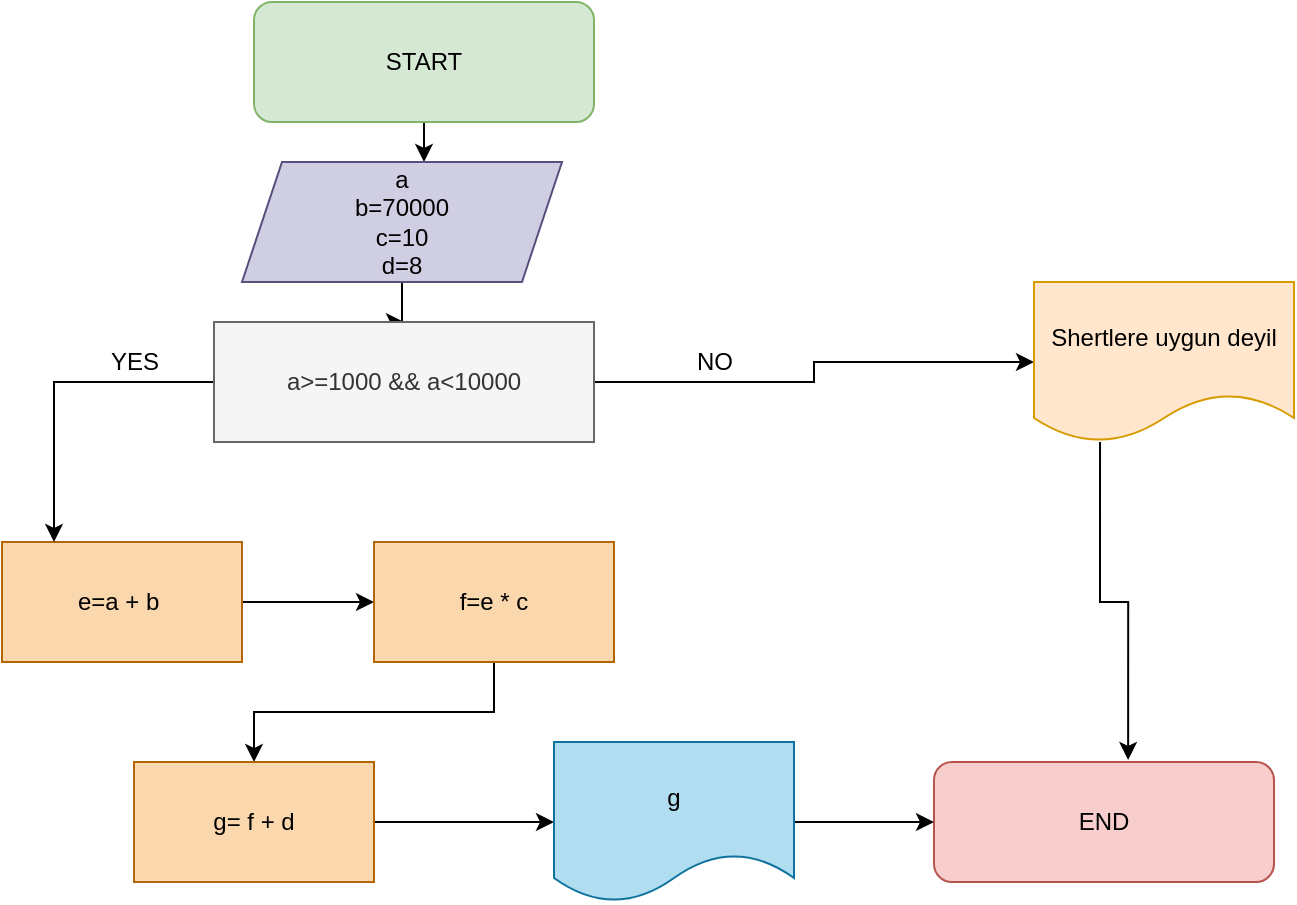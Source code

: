 <mxfile version="16.5.2" type="device"><diagram id="Ow7luJ1ErWUavgH1A55-" name="Page-1"><mxGraphModel dx="868" dy="482" grid="1" gridSize="10" guides="1" tooltips="1" connect="1" arrows="1" fold="1" page="1" pageScale="1" pageWidth="827" pageHeight="1169" math="0" shadow="0"><root><mxCell id="0"/><mxCell id="1" parent="0"/><mxCell id="OuhNGRrwAqETg0K6olvA-3" value="" style="edgeStyle=orthogonalEdgeStyle;rounded=0;orthogonalLoop=1;jettySize=auto;html=1;" parent="1" source="3WkBDAWI7EUTitU3k3tA-1" target="OuhNGRrwAqETg0K6olvA-2" edge="1"><mxGeometry relative="1" as="geometry"><Array as="points"><mxPoint x="345" y="80"/><mxPoint x="345" y="80"/></Array></mxGeometry></mxCell><mxCell id="3WkBDAWI7EUTitU3k3tA-1" value="START" style="rounded=1;whiteSpace=wrap;html=1;fillColor=#d5e8d4;strokeColor=#82b366;" parent="1" vertex="1"><mxGeometry x="260" y="10" width="170" height="60" as="geometry"/></mxCell><mxCell id="OuhNGRrwAqETg0K6olvA-1" value="END" style="rounded=1;whiteSpace=wrap;html=1;fillColor=#f8cecc;strokeColor=#b85450;" parent="1" vertex="1"><mxGeometry x="600" y="390" width="170" height="60" as="geometry"/></mxCell><mxCell id="l0ecw6ndkUm-XSLogbFA-2" value="" style="edgeStyle=orthogonalEdgeStyle;rounded=0;orthogonalLoop=1;jettySize=auto;html=1;" parent="1" source="OuhNGRrwAqETg0K6olvA-2" target="l0ecw6ndkUm-XSLogbFA-1" edge="1"><mxGeometry relative="1" as="geometry"/></mxCell><mxCell id="OuhNGRrwAqETg0K6olvA-2" value="a&lt;br&gt;b=70000&lt;br&gt;c=10&lt;br&gt;d=8" style="shape=parallelogram;perimeter=parallelogramPerimeter;whiteSpace=wrap;html=1;fixedSize=1;fillColor=#d0cee2;strokeColor=#56517e;" parent="1" vertex="1"><mxGeometry x="254" y="90" width="160" height="60" as="geometry"/></mxCell><mxCell id="OuhNGRrwAqETg0K6olvA-7" value="" style="edgeStyle=orthogonalEdgeStyle;rounded=0;orthogonalLoop=1;jettySize=auto;html=1;" parent="1" source="OuhNGRrwAqETg0K6olvA-4" target="OuhNGRrwAqETg0K6olvA-6" edge="1"><mxGeometry relative="1" as="geometry"/></mxCell><mxCell id="OuhNGRrwAqETg0K6olvA-4" value="e=a + b&amp;nbsp;" style="whiteSpace=wrap;html=1;fillColor=#fad7ac;strokeColor=#b46504;" parent="1" vertex="1"><mxGeometry x="134" y="280" width="120" height="60" as="geometry"/></mxCell><mxCell id="OuhNGRrwAqETg0K6olvA-9" value="" style="edgeStyle=orthogonalEdgeStyle;rounded=0;orthogonalLoop=1;jettySize=auto;html=1;" parent="1" source="OuhNGRrwAqETg0K6olvA-6" target="OuhNGRrwAqETg0K6olvA-8" edge="1"><mxGeometry relative="1" as="geometry"/></mxCell><mxCell id="OuhNGRrwAqETg0K6olvA-6" value="f=e * c" style="whiteSpace=wrap;html=1;fillColor=#fad7ac;strokeColor=#b46504;" parent="1" vertex="1"><mxGeometry x="320" y="280" width="120" height="60" as="geometry"/></mxCell><mxCell id="OuhNGRrwAqETg0K6olvA-11" value="" style="edgeStyle=orthogonalEdgeStyle;rounded=0;orthogonalLoop=1;jettySize=auto;html=1;" parent="1" source="OuhNGRrwAqETg0K6olvA-8" target="OuhNGRrwAqETg0K6olvA-10" edge="1"><mxGeometry relative="1" as="geometry"/></mxCell><mxCell id="OuhNGRrwAqETg0K6olvA-8" value="g= f + d" style="whiteSpace=wrap;html=1;fillColor=#fad7ac;strokeColor=#b46504;" parent="1" vertex="1"><mxGeometry x="200" y="390" width="120" height="60" as="geometry"/></mxCell><mxCell id="OuhNGRrwAqETg0K6olvA-12" style="edgeStyle=orthogonalEdgeStyle;rounded=0;orthogonalLoop=1;jettySize=auto;html=1;" parent="1" source="OuhNGRrwAqETg0K6olvA-10" target="OuhNGRrwAqETg0K6olvA-1" edge="1"><mxGeometry relative="1" as="geometry"/></mxCell><mxCell id="OuhNGRrwAqETg0K6olvA-10" value="g" style="shape=document;whiteSpace=wrap;html=1;boundedLbl=1;fillColor=#b1ddf0;strokeColor=#10739e;" parent="1" vertex="1"><mxGeometry x="410" y="380" width="120" height="80" as="geometry"/></mxCell><mxCell id="l0ecw6ndkUm-XSLogbFA-3" style="edgeStyle=orthogonalEdgeStyle;rounded=0;orthogonalLoop=1;jettySize=auto;html=1;" parent="1" source="l0ecw6ndkUm-XSLogbFA-1" target="OuhNGRrwAqETg0K6olvA-4" edge="1"><mxGeometry relative="1" as="geometry"><mxPoint x="180" y="270" as="targetPoint"/><Array as="points"><mxPoint x="160" y="200"/></Array></mxGeometry></mxCell><mxCell id="l0ecw6ndkUm-XSLogbFA-6" style="edgeStyle=orthogonalEdgeStyle;rounded=0;orthogonalLoop=1;jettySize=auto;html=1;entryX=0;entryY=0.5;entryDx=0;entryDy=0;" parent="1" source="l0ecw6ndkUm-XSLogbFA-1" target="l0ecw6ndkUm-XSLogbFA-5" edge="1"><mxGeometry relative="1" as="geometry"/></mxCell><mxCell id="l0ecw6ndkUm-XSLogbFA-1" value="a&amp;gt;=1000 &amp;amp;&amp;amp; a&amp;lt;10000" style="rounded=0;whiteSpace=wrap;html=1;fillColor=#f5f5f5;strokeColor=#666666;fontColor=#333333;" parent="1" vertex="1"><mxGeometry x="240" y="170" width="190" height="60" as="geometry"/></mxCell><mxCell id="l0ecw6ndkUm-XSLogbFA-4" value="YES" style="text;html=1;align=center;verticalAlign=middle;resizable=0;points=[];autosize=1;strokeColor=none;fillColor=none;" parent="1" vertex="1"><mxGeometry x="180" y="180" width="40" height="20" as="geometry"/></mxCell><mxCell id="l0ecw6ndkUm-XSLogbFA-9" style="edgeStyle=orthogonalEdgeStyle;rounded=0;orthogonalLoop=1;jettySize=auto;html=1;entryX=0.571;entryY=-0.017;entryDx=0;entryDy=0;entryPerimeter=0;exitX=0.254;exitY=1;exitDx=0;exitDy=0;exitPerimeter=0;" parent="1" source="l0ecw6ndkUm-XSLogbFA-5" target="OuhNGRrwAqETg0K6olvA-1" edge="1"><mxGeometry relative="1" as="geometry"/></mxCell><mxCell id="l0ecw6ndkUm-XSLogbFA-5" value="Shertlere uygun deyil" style="shape=document;whiteSpace=wrap;html=1;boundedLbl=1;fillColor=#ffe6cc;strokeColor=#d79b00;" parent="1" vertex="1"><mxGeometry x="650" y="150" width="130" height="80" as="geometry"/></mxCell><mxCell id="l0ecw6ndkUm-XSLogbFA-7" value="NO" style="text;html=1;align=center;verticalAlign=middle;resizable=0;points=[];autosize=1;strokeColor=none;fillColor=none;" parent="1" vertex="1"><mxGeometry x="475" y="180" width="30" height="20" as="geometry"/></mxCell></root></mxGraphModel></diagram></mxfile>